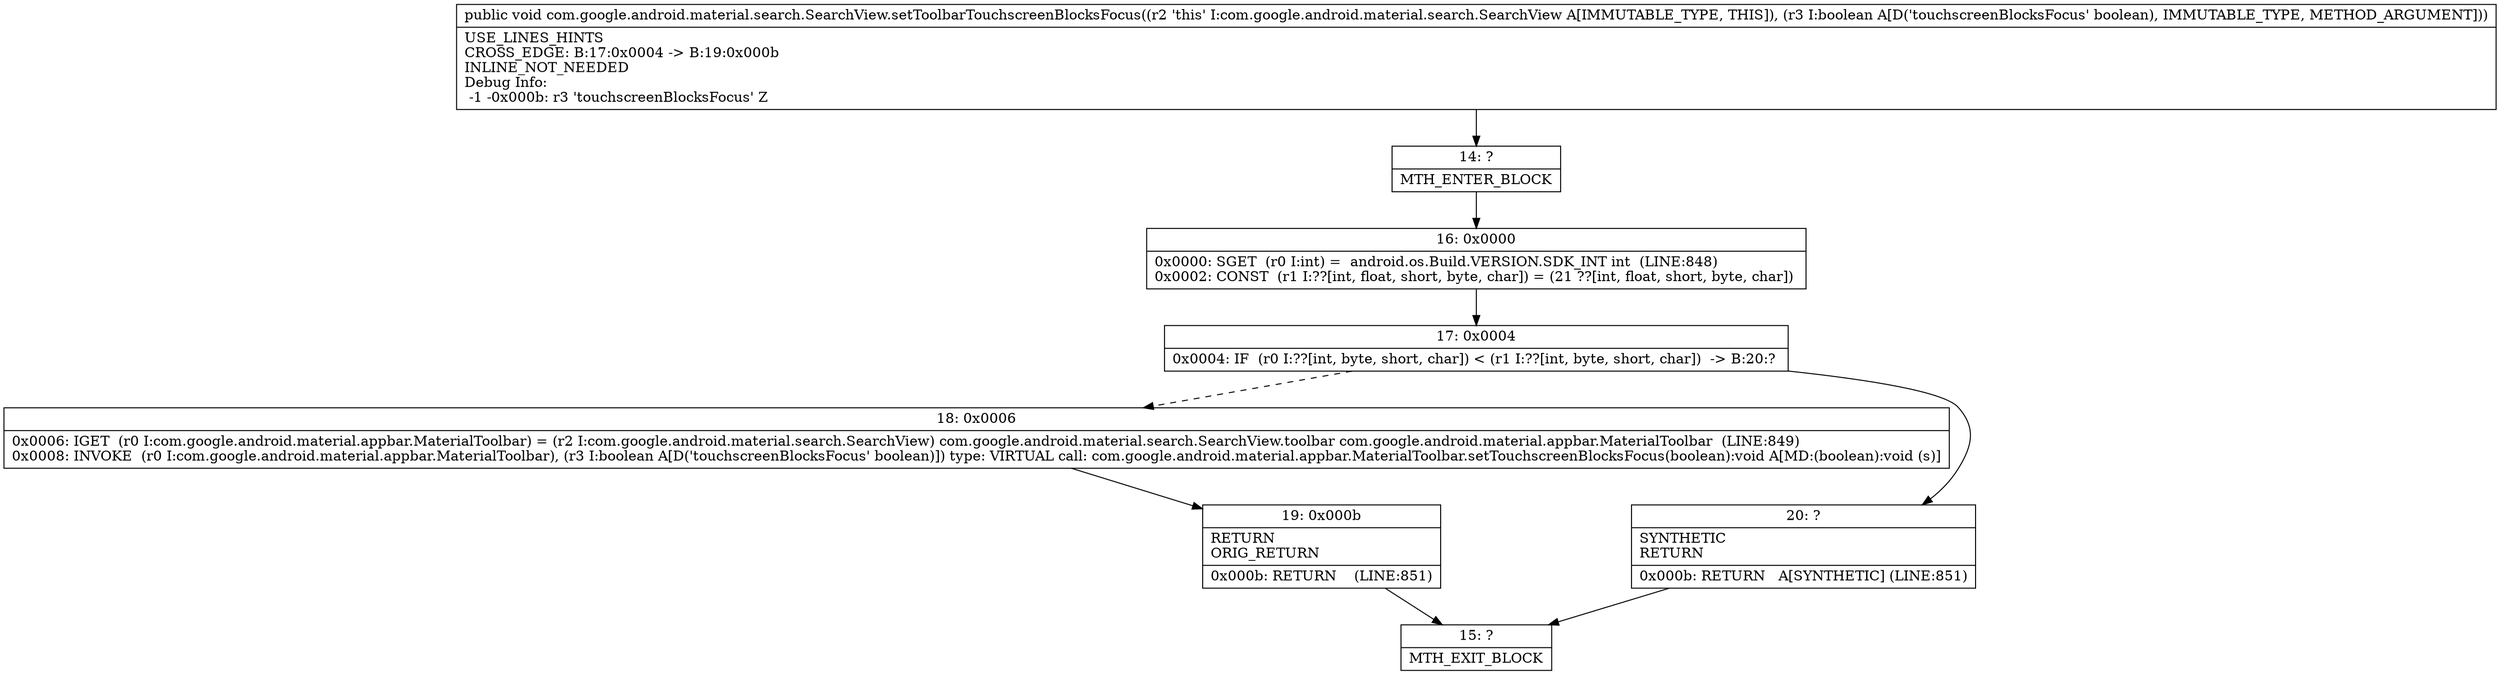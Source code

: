 digraph "CFG forcom.google.android.material.search.SearchView.setToolbarTouchscreenBlocksFocus(Z)V" {
Node_14 [shape=record,label="{14\:\ ?|MTH_ENTER_BLOCK\l}"];
Node_16 [shape=record,label="{16\:\ 0x0000|0x0000: SGET  (r0 I:int) =  android.os.Build.VERSION.SDK_INT int  (LINE:848)\l0x0002: CONST  (r1 I:??[int, float, short, byte, char]) = (21 ??[int, float, short, byte, char]) \l}"];
Node_17 [shape=record,label="{17\:\ 0x0004|0x0004: IF  (r0 I:??[int, byte, short, char]) \< (r1 I:??[int, byte, short, char])  \-\> B:20:? \l}"];
Node_18 [shape=record,label="{18\:\ 0x0006|0x0006: IGET  (r0 I:com.google.android.material.appbar.MaterialToolbar) = (r2 I:com.google.android.material.search.SearchView) com.google.android.material.search.SearchView.toolbar com.google.android.material.appbar.MaterialToolbar  (LINE:849)\l0x0008: INVOKE  (r0 I:com.google.android.material.appbar.MaterialToolbar), (r3 I:boolean A[D('touchscreenBlocksFocus' boolean)]) type: VIRTUAL call: com.google.android.material.appbar.MaterialToolbar.setTouchscreenBlocksFocus(boolean):void A[MD:(boolean):void (s)]\l}"];
Node_19 [shape=record,label="{19\:\ 0x000b|RETURN\lORIG_RETURN\l|0x000b: RETURN    (LINE:851)\l}"];
Node_15 [shape=record,label="{15\:\ ?|MTH_EXIT_BLOCK\l}"];
Node_20 [shape=record,label="{20\:\ ?|SYNTHETIC\lRETURN\l|0x000b: RETURN   A[SYNTHETIC] (LINE:851)\l}"];
MethodNode[shape=record,label="{public void com.google.android.material.search.SearchView.setToolbarTouchscreenBlocksFocus((r2 'this' I:com.google.android.material.search.SearchView A[IMMUTABLE_TYPE, THIS]), (r3 I:boolean A[D('touchscreenBlocksFocus' boolean), IMMUTABLE_TYPE, METHOD_ARGUMENT]))  | USE_LINES_HINTS\lCROSS_EDGE: B:17:0x0004 \-\> B:19:0x000b\lINLINE_NOT_NEEDED\lDebug Info:\l  \-1 \-0x000b: r3 'touchscreenBlocksFocus' Z\l}"];
MethodNode -> Node_14;Node_14 -> Node_16;
Node_16 -> Node_17;
Node_17 -> Node_18[style=dashed];
Node_17 -> Node_20;
Node_18 -> Node_19;
Node_19 -> Node_15;
Node_20 -> Node_15;
}

